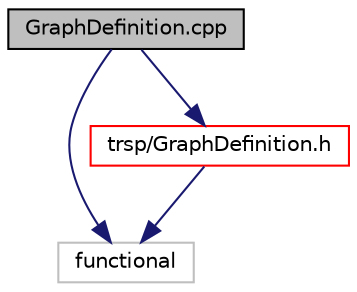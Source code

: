 digraph "GraphDefinition.cpp"
{
  edge [fontname="Helvetica",fontsize="10",labelfontname="Helvetica",labelfontsize="10"];
  node [fontname="Helvetica",fontsize="10",shape=record];
  Node0 [label="GraphDefinition.cpp",height=0.2,width=0.4,color="black", fillcolor="grey75", style="filled", fontcolor="black"];
  Node0 -> Node1 [color="midnightblue",fontsize="10",style="solid",fontname="Helvetica"];
  Node1 [label="functional",height=0.2,width=0.4,color="grey75", fillcolor="white", style="filled"];
  Node0 -> Node2 [color="midnightblue",fontsize="10",style="solid",fontname="Helvetica"];
  Node2 [label="trsp/GraphDefinition.h",height=0.2,width=0.4,color="red", fillcolor="white", style="filled",URL="$GraphDefinition_8h.html"];
  Node2 -> Node1 [color="midnightblue",fontsize="10",style="solid",fontname="Helvetica"];
}
